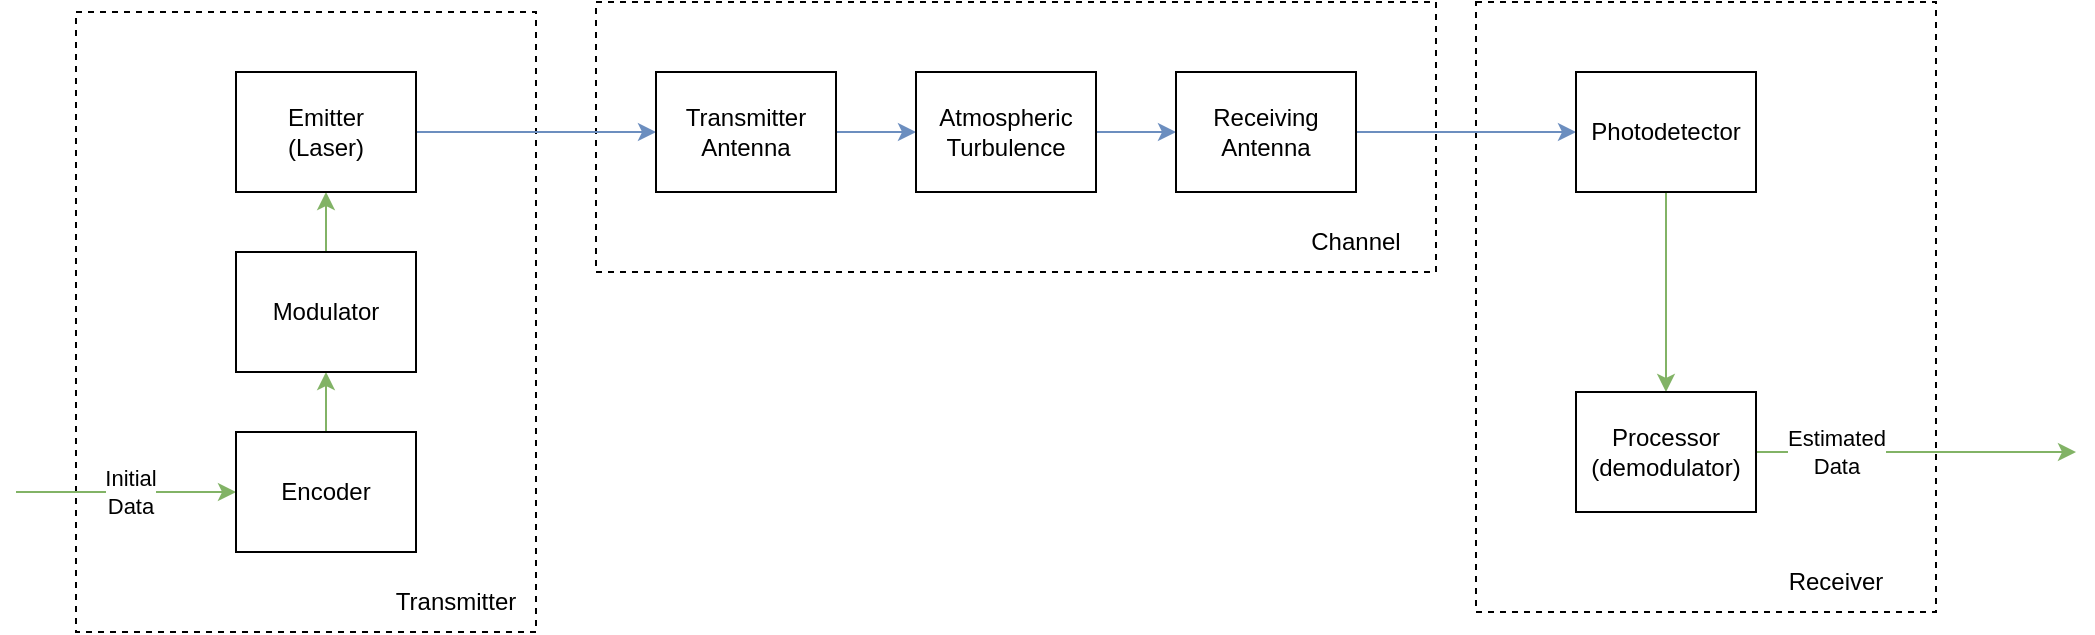 <mxfile version="24.8.6">
  <diagram name="Page-1" id="217aHi_xshzdICnYJ5-1">
    <mxGraphModel dx="2074" dy="1181" grid="1" gridSize="10" guides="1" tooltips="1" connect="1" arrows="1" fold="1" page="1" pageScale="1" pageWidth="850" pageHeight="1100" math="0" shadow="0">
      <root>
        <mxCell id="0" />
        <mxCell id="1" parent="0" />
        <mxCell id="o2Nk9UXqeD2hO5EOVHmR-40" value="" style="rounded=0;whiteSpace=wrap;html=1;fillColor=none;dashed=1;" vertex="1" parent="1">
          <mxGeometry x="770" y="40" width="230" height="305" as="geometry" />
        </mxCell>
        <mxCell id="o2Nk9UXqeD2hO5EOVHmR-25" value="" style="rounded=0;whiteSpace=wrap;html=1;fillColor=none;dashed=1;" vertex="1" parent="1">
          <mxGeometry x="330" y="40" width="420" height="135" as="geometry" />
        </mxCell>
        <mxCell id="o2Nk9UXqeD2hO5EOVHmR-9" value="" style="rounded=0;whiteSpace=wrap;html=1;fillColor=none;dashed=1;" vertex="1" parent="1">
          <mxGeometry x="70" y="45" width="230" height="310" as="geometry" />
        </mxCell>
        <mxCell id="o2Nk9UXqeD2hO5EOVHmR-2" value="" style="endArrow=classic;html=1;rounded=0;entryX=0;entryY=0.5;entryDx=0;entryDy=0;fillColor=#d5e8d4;strokeColor=#82b366;" edge="1" parent="1" target="o2Nk9UXqeD2hO5EOVHmR-4">
          <mxGeometry width="50" height="50" relative="1" as="geometry">
            <mxPoint x="40" y="285" as="sourcePoint" />
            <mxPoint x="130" y="285" as="targetPoint" />
          </mxGeometry>
        </mxCell>
        <mxCell id="o2Nk9UXqeD2hO5EOVHmR-3" value="&lt;div&gt;Initial&lt;/div&gt;&lt;div&gt;Data&lt;br&gt;&lt;/div&gt;" style="edgeLabel;html=1;align=center;verticalAlign=middle;resizable=0;points=[];" vertex="1" connectable="0" parent="o2Nk9UXqeD2hO5EOVHmR-2">
          <mxGeometry x="0.067" y="-5" relative="1" as="geometry">
            <mxPoint x="-2" y="-5" as="offset" />
          </mxGeometry>
        </mxCell>
        <mxCell id="o2Nk9UXqeD2hO5EOVHmR-18" style="edgeStyle=orthogonalEdgeStyle;rounded=0;orthogonalLoop=1;jettySize=auto;html=1;exitX=0.5;exitY=0;exitDx=0;exitDy=0;entryX=0.5;entryY=1;entryDx=0;entryDy=0;fillColor=#d5e8d4;strokeColor=#82b366;" edge="1" parent="1" source="o2Nk9UXqeD2hO5EOVHmR-4" target="o2Nk9UXqeD2hO5EOVHmR-5">
          <mxGeometry relative="1" as="geometry" />
        </mxCell>
        <mxCell id="o2Nk9UXqeD2hO5EOVHmR-4" value="Encoder" style="rounded=0;whiteSpace=wrap;html=1;" vertex="1" parent="1">
          <mxGeometry x="150" y="255" width="90" height="60" as="geometry" />
        </mxCell>
        <mxCell id="o2Nk9UXqeD2hO5EOVHmR-19" style="edgeStyle=orthogonalEdgeStyle;rounded=0;orthogonalLoop=1;jettySize=auto;html=1;exitX=0.5;exitY=0;exitDx=0;exitDy=0;fillColor=#d5e8d4;strokeColor=#82b366;" edge="1" parent="1" source="o2Nk9UXqeD2hO5EOVHmR-5" target="o2Nk9UXqeD2hO5EOVHmR-6">
          <mxGeometry relative="1" as="geometry" />
        </mxCell>
        <mxCell id="o2Nk9UXqeD2hO5EOVHmR-5" value="Modulator" style="rounded=0;whiteSpace=wrap;html=1;" vertex="1" parent="1">
          <mxGeometry x="150" y="165" width="90" height="60" as="geometry" />
        </mxCell>
        <mxCell id="o2Nk9UXqeD2hO5EOVHmR-22" style="edgeStyle=orthogonalEdgeStyle;rounded=0;orthogonalLoop=1;jettySize=auto;html=1;exitX=1;exitY=0.5;exitDx=0;exitDy=0;entryX=0;entryY=0.5;entryDx=0;entryDy=0;fillColor=#dae8fc;strokeColor=#6c8ebf;" edge="1" parent="1" source="o2Nk9UXqeD2hO5EOVHmR-6" target="o2Nk9UXqeD2hO5EOVHmR-7">
          <mxGeometry relative="1" as="geometry" />
        </mxCell>
        <mxCell id="o2Nk9UXqeD2hO5EOVHmR-6" value="&lt;div&gt;Emitter&lt;/div&gt;&lt;div&gt;(Laser)&lt;br&gt;&lt;/div&gt;" style="rounded=0;whiteSpace=wrap;html=1;" vertex="1" parent="1">
          <mxGeometry x="150" y="75" width="90" height="60" as="geometry" />
        </mxCell>
        <mxCell id="o2Nk9UXqeD2hO5EOVHmR-23" style="edgeStyle=orthogonalEdgeStyle;rounded=0;orthogonalLoop=1;jettySize=auto;html=1;exitX=1;exitY=0.5;exitDx=0;exitDy=0;entryX=0;entryY=0.5;entryDx=0;entryDy=0;fillColor=#dae8fc;strokeColor=#6c8ebf;" edge="1" parent="1" source="o2Nk9UXqeD2hO5EOVHmR-7" target="o2Nk9UXqeD2hO5EOVHmR-21">
          <mxGeometry relative="1" as="geometry" />
        </mxCell>
        <mxCell id="o2Nk9UXqeD2hO5EOVHmR-7" value="&lt;div&gt;Transmitter&lt;/div&gt;&lt;div&gt;Antenna&lt;/div&gt;" style="rounded=0;whiteSpace=wrap;html=1;" vertex="1" parent="1">
          <mxGeometry x="360" y="75" width="90" height="60" as="geometry" />
        </mxCell>
        <mxCell id="o2Nk9UXqeD2hO5EOVHmR-10" value="Transmitter" style="text;html=1;align=center;verticalAlign=middle;whiteSpace=wrap;rounded=0;" vertex="1" parent="1">
          <mxGeometry x="230" y="325" width="60" height="30" as="geometry" />
        </mxCell>
        <mxCell id="o2Nk9UXqeD2hO5EOVHmR-27" style="edgeStyle=orthogonalEdgeStyle;rounded=0;orthogonalLoop=1;jettySize=auto;html=1;exitX=1;exitY=0.5;exitDx=0;exitDy=0;entryX=0;entryY=0.5;entryDx=0;entryDy=0;fillColor=#dae8fc;strokeColor=#6c8ebf;" edge="1" parent="1" source="o2Nk9UXqeD2hO5EOVHmR-21" target="o2Nk9UXqeD2hO5EOVHmR-26">
          <mxGeometry relative="1" as="geometry" />
        </mxCell>
        <mxCell id="o2Nk9UXqeD2hO5EOVHmR-21" value="&lt;div&gt;Atmospheric &lt;br&gt;&lt;/div&gt;&lt;div&gt;Turbulence&lt;br&gt;&lt;/div&gt;" style="rounded=0;whiteSpace=wrap;html=1;" vertex="1" parent="1">
          <mxGeometry x="490" y="75" width="90" height="60" as="geometry" />
        </mxCell>
        <mxCell id="o2Nk9UXqeD2hO5EOVHmR-28" style="edgeStyle=orthogonalEdgeStyle;rounded=0;orthogonalLoop=1;jettySize=auto;html=1;exitX=1;exitY=0.5;exitDx=0;exitDy=0;fillColor=#dae8fc;strokeColor=#6c8ebf;entryX=0;entryY=0.5;entryDx=0;entryDy=0;" edge="1" parent="1" source="o2Nk9UXqeD2hO5EOVHmR-26" target="o2Nk9UXqeD2hO5EOVHmR-34">
          <mxGeometry relative="1" as="geometry">
            <mxPoint x="810" y="105" as="targetPoint" />
          </mxGeometry>
        </mxCell>
        <mxCell id="o2Nk9UXqeD2hO5EOVHmR-26" value="&lt;div&gt;Receiving&lt;/div&gt;&lt;div&gt;Antenna&lt;br&gt;&lt;/div&gt;" style="rounded=0;whiteSpace=wrap;html=1;" vertex="1" parent="1">
          <mxGeometry x="620" y="75" width="90" height="60" as="geometry" />
        </mxCell>
        <mxCell id="o2Nk9UXqeD2hO5EOVHmR-29" value="Channel" style="text;html=1;align=center;verticalAlign=middle;whiteSpace=wrap;rounded=0;" vertex="1" parent="1">
          <mxGeometry x="680" y="145" width="60" height="30" as="geometry" />
        </mxCell>
        <mxCell id="o2Nk9UXqeD2hO5EOVHmR-36" style="edgeStyle=orthogonalEdgeStyle;rounded=0;orthogonalLoop=1;jettySize=auto;html=1;exitX=0.5;exitY=1;exitDx=0;exitDy=0;entryX=0.5;entryY=0;entryDx=0;entryDy=0;fillColor=#d5e8d4;strokeColor=#82b366;" edge="1" parent="1" source="o2Nk9UXqeD2hO5EOVHmR-34" target="o2Nk9UXqeD2hO5EOVHmR-35">
          <mxGeometry relative="1" as="geometry" />
        </mxCell>
        <mxCell id="o2Nk9UXqeD2hO5EOVHmR-34" value="Photodetector" style="rounded=0;whiteSpace=wrap;html=1;" vertex="1" parent="1">
          <mxGeometry x="820" y="75" width="90" height="60" as="geometry" />
        </mxCell>
        <mxCell id="o2Nk9UXqeD2hO5EOVHmR-37" style="edgeStyle=orthogonalEdgeStyle;rounded=0;orthogonalLoop=1;jettySize=auto;html=1;exitX=1;exitY=0.5;exitDx=0;exitDy=0;fillColor=#d5e8d4;strokeColor=#82b366;" edge="1" parent="1" source="o2Nk9UXqeD2hO5EOVHmR-35">
          <mxGeometry relative="1" as="geometry">
            <mxPoint x="1070" y="265" as="targetPoint" />
          </mxGeometry>
        </mxCell>
        <mxCell id="o2Nk9UXqeD2hO5EOVHmR-38" value="&lt;div&gt;Estimated&lt;/div&gt;&lt;div&gt;Data&lt;br&gt;&lt;/div&gt;" style="edgeLabel;html=1;align=center;verticalAlign=middle;resizable=0;points=[];" vertex="1" connectable="0" parent="o2Nk9UXqeD2hO5EOVHmR-37">
          <mxGeometry x="-0.203" y="1" relative="1" as="geometry">
            <mxPoint x="-24" y="1" as="offset" />
          </mxGeometry>
        </mxCell>
        <mxCell id="o2Nk9UXqeD2hO5EOVHmR-35" value="&lt;div&gt;Processor&lt;/div&gt;&lt;div&gt;(demodulator)&lt;br&gt;&lt;/div&gt;" style="rounded=0;whiteSpace=wrap;html=1;" vertex="1" parent="1">
          <mxGeometry x="820" y="235" width="90" height="60" as="geometry" />
        </mxCell>
        <mxCell id="o2Nk9UXqeD2hO5EOVHmR-41" value="Receiver" style="text;html=1;align=center;verticalAlign=middle;whiteSpace=wrap;rounded=0;" vertex="1" parent="1">
          <mxGeometry x="920" y="315" width="60" height="30" as="geometry" />
        </mxCell>
      </root>
    </mxGraphModel>
  </diagram>
</mxfile>
